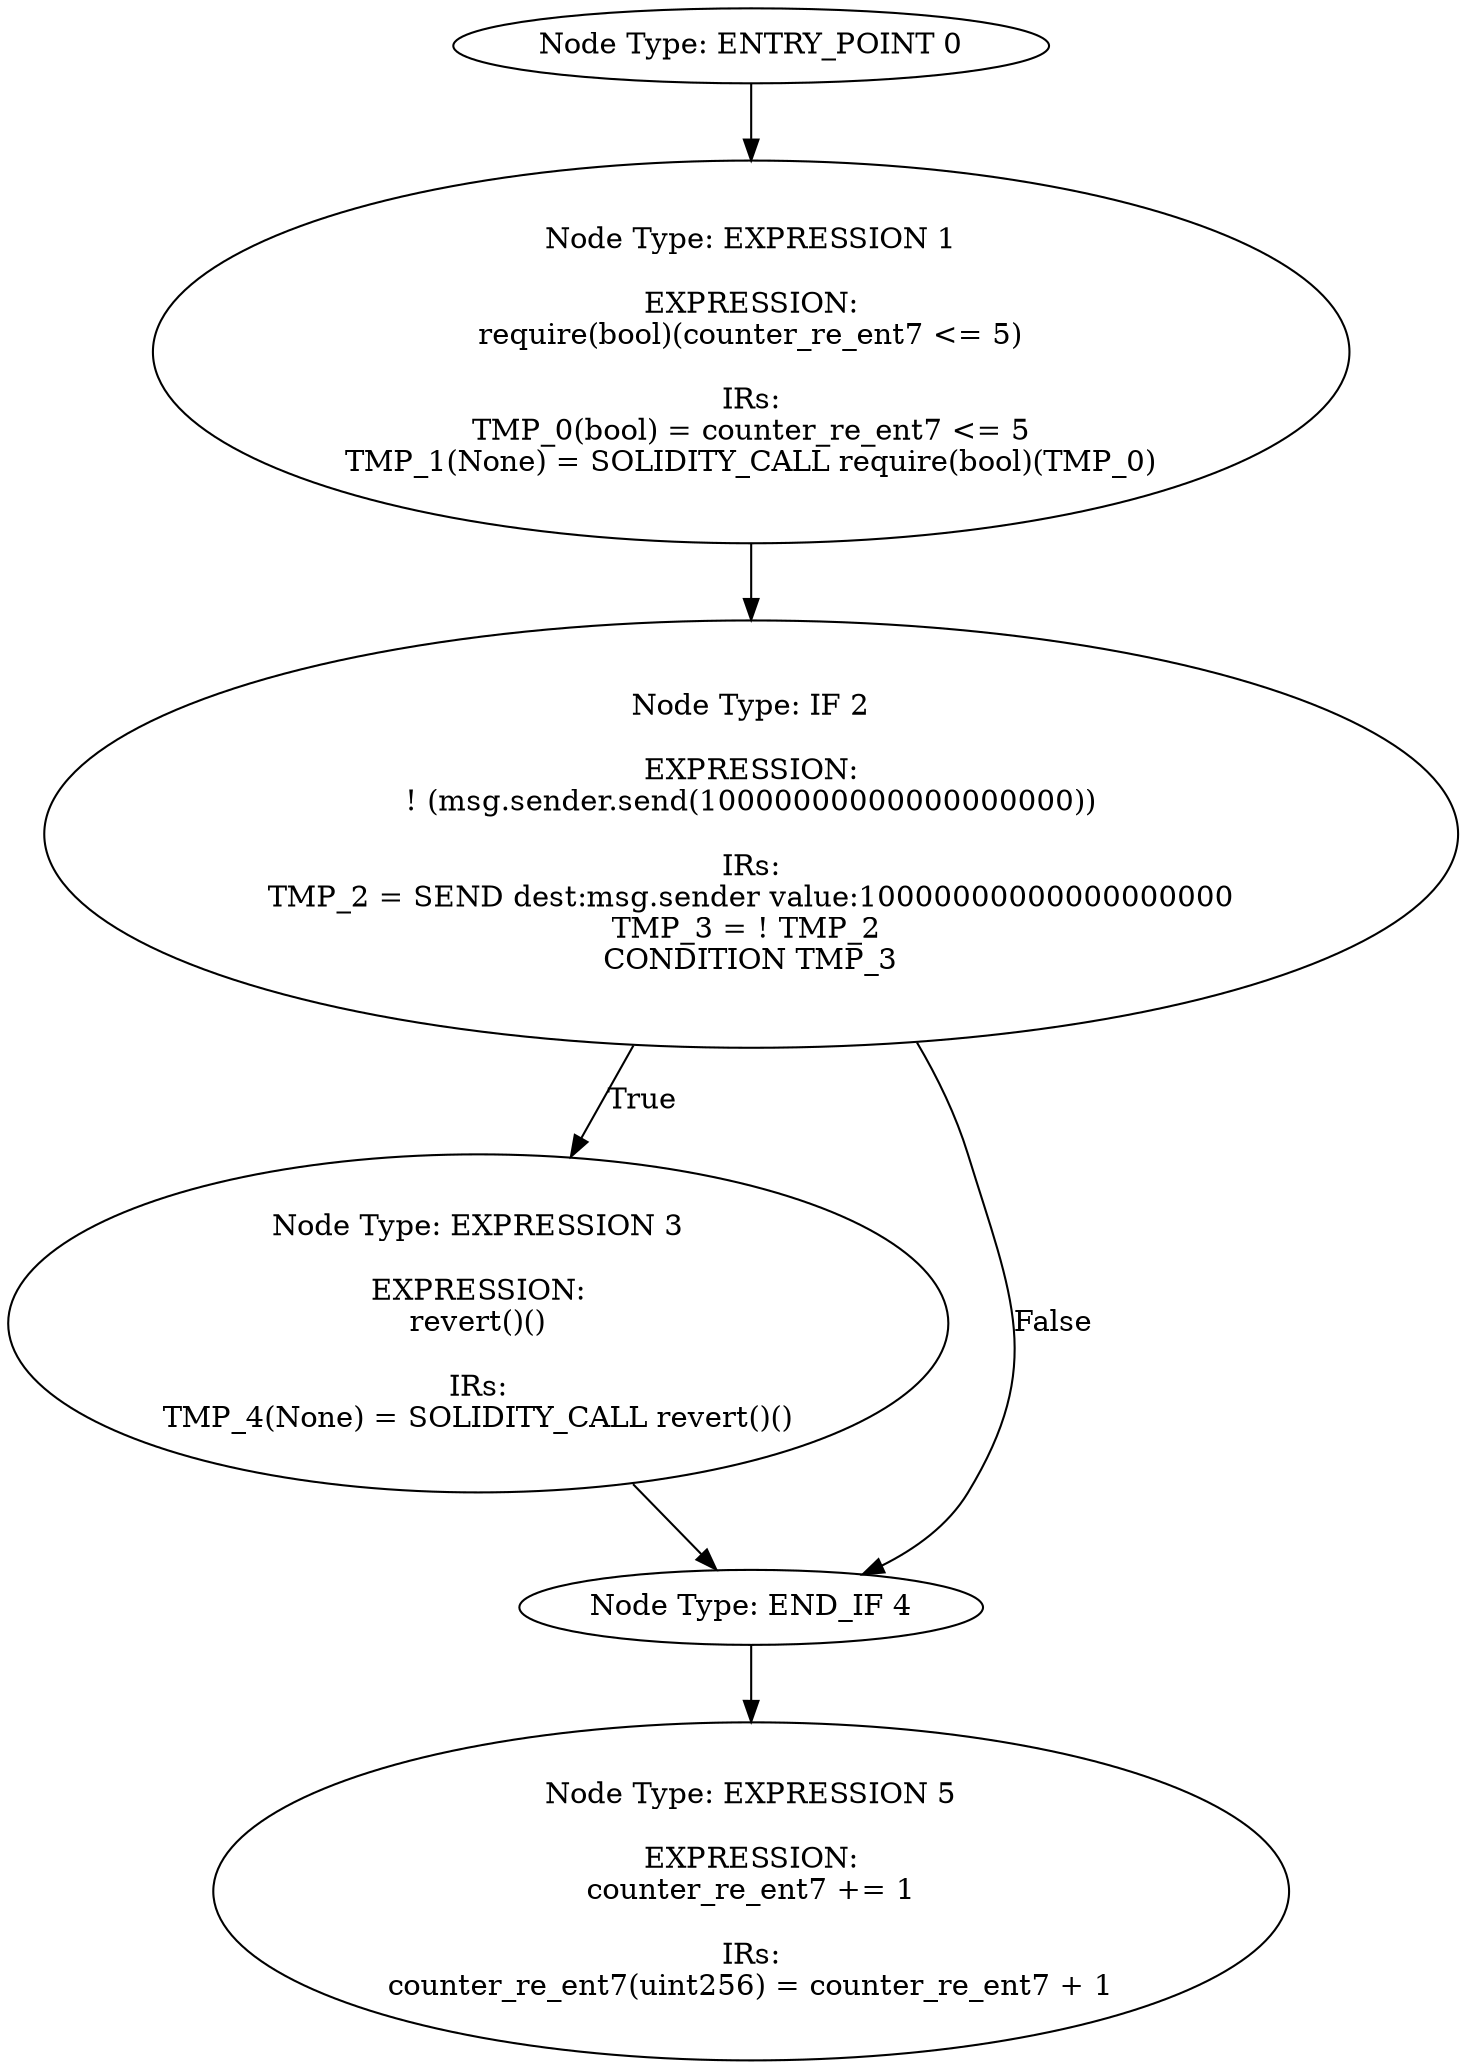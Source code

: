 digraph{
0[label="Node Type: ENTRY_POINT 0
"];
0->1;
1[label="Node Type: EXPRESSION 1

EXPRESSION:
require(bool)(counter_re_ent7 <= 5)

IRs:
TMP_0(bool) = counter_re_ent7 <= 5
TMP_1(None) = SOLIDITY_CALL require(bool)(TMP_0)"];
1->2;
2[label="Node Type: IF 2

EXPRESSION:
! (msg.sender.send(10000000000000000000))

IRs:
TMP_2 = SEND dest:msg.sender value:10000000000000000000
TMP_3 = ! TMP_2 
CONDITION TMP_3"];
2->3[label="True"];
2->4[label="False"];
3[label="Node Type: EXPRESSION 3

EXPRESSION:
revert()()

IRs:
TMP_4(None) = SOLIDITY_CALL revert()()"];
3->4;
4[label="Node Type: END_IF 4
"];
4->5;
5[label="Node Type: EXPRESSION 5

EXPRESSION:
counter_re_ent7 += 1

IRs:
counter_re_ent7(uint256) = counter_re_ent7 + 1"];
}
